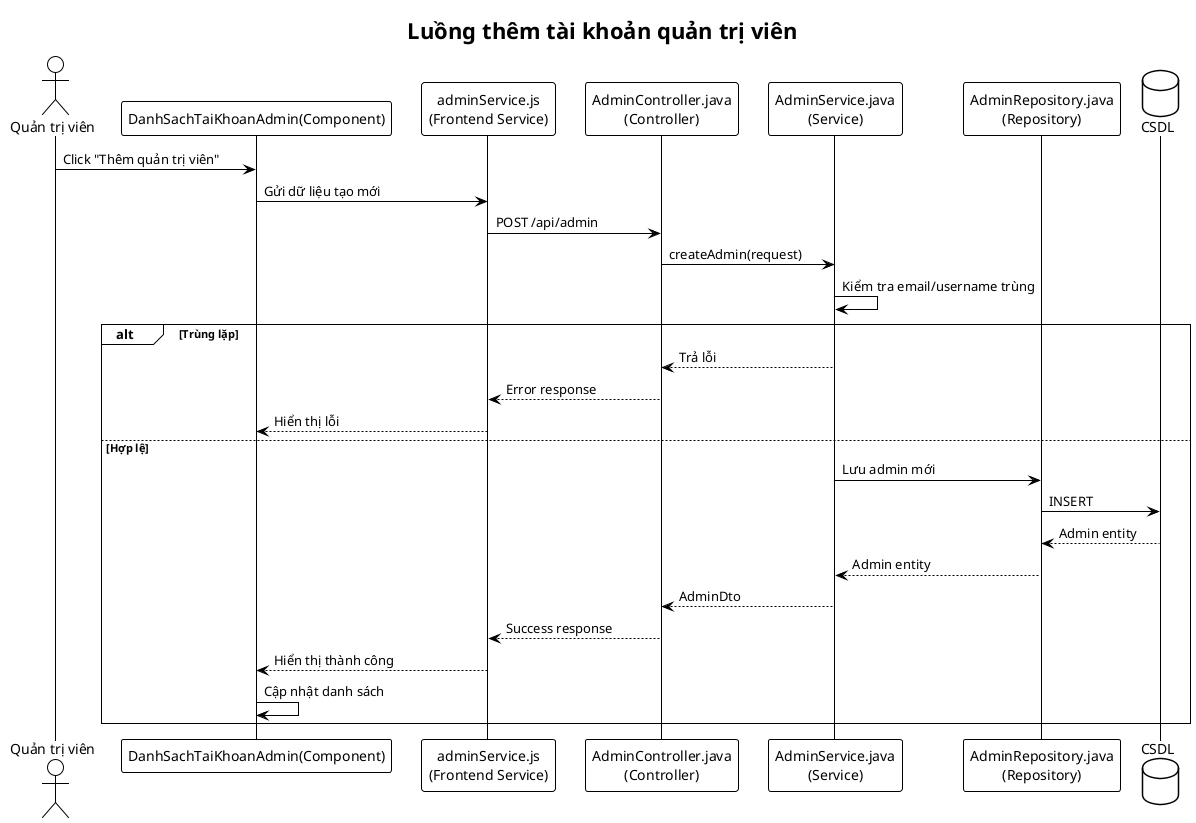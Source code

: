 @startuml
!theme plain
title Luồng thêm tài khoản quản trị viên

actor "Quản trị viên" as User

participant "DanhSachTaiKhoanAdmin(Component)" as Component
participant "adminService.js\n(Frontend Service)" as FrontendService
participant "AdminController.java\n(Controller)" as Controller
participant "AdminService.java\n(Service)" as Service
participant "AdminRepository.java\n(Repository)" as Repository
database "CSDL" as DB

User -> Component: Click "Thêm quản trị viên"
Component -> FrontendService: Gửi dữ liệu tạo mới
FrontendService -> Controller: POST /api/admin
Controller -> Service: createAdmin(request)

Service -> Service: Kiểm tra email/username trùng
alt Trùng lặp
    Service --> Controller: Trả lỗi
    Controller --> FrontendService: Error response
    FrontendService --> Component: Hiển thị lỗi
else Hợp lệ
    Service -> Repository: Lưu admin mới
    Repository -> DB: INSERT
    DB --> Repository: Admin entity
    Repository --> Service: Admin entity
    Service --> Controller: AdminDto
    Controller --> FrontendService: Success response
    FrontendService --> Component: Hiển thị thành công
    Component -> Component: Cập nhật danh sách
end

@enduml
